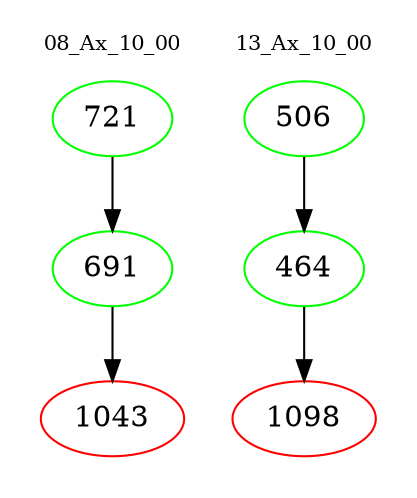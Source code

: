 digraph{
subgraph cluster_0 {
color = white
label = "08_Ax_10_00";
fontsize=10;
T0_721 [label="721", color="green"]
T0_721 -> T0_691 [color="black"]
T0_691 [label="691", color="green"]
T0_691 -> T0_1043 [color="black"]
T0_1043 [label="1043", color="red"]
}
subgraph cluster_1 {
color = white
label = "13_Ax_10_00";
fontsize=10;
T1_506 [label="506", color="green"]
T1_506 -> T1_464 [color="black"]
T1_464 [label="464", color="green"]
T1_464 -> T1_1098 [color="black"]
T1_1098 [label="1098", color="red"]
}
}
